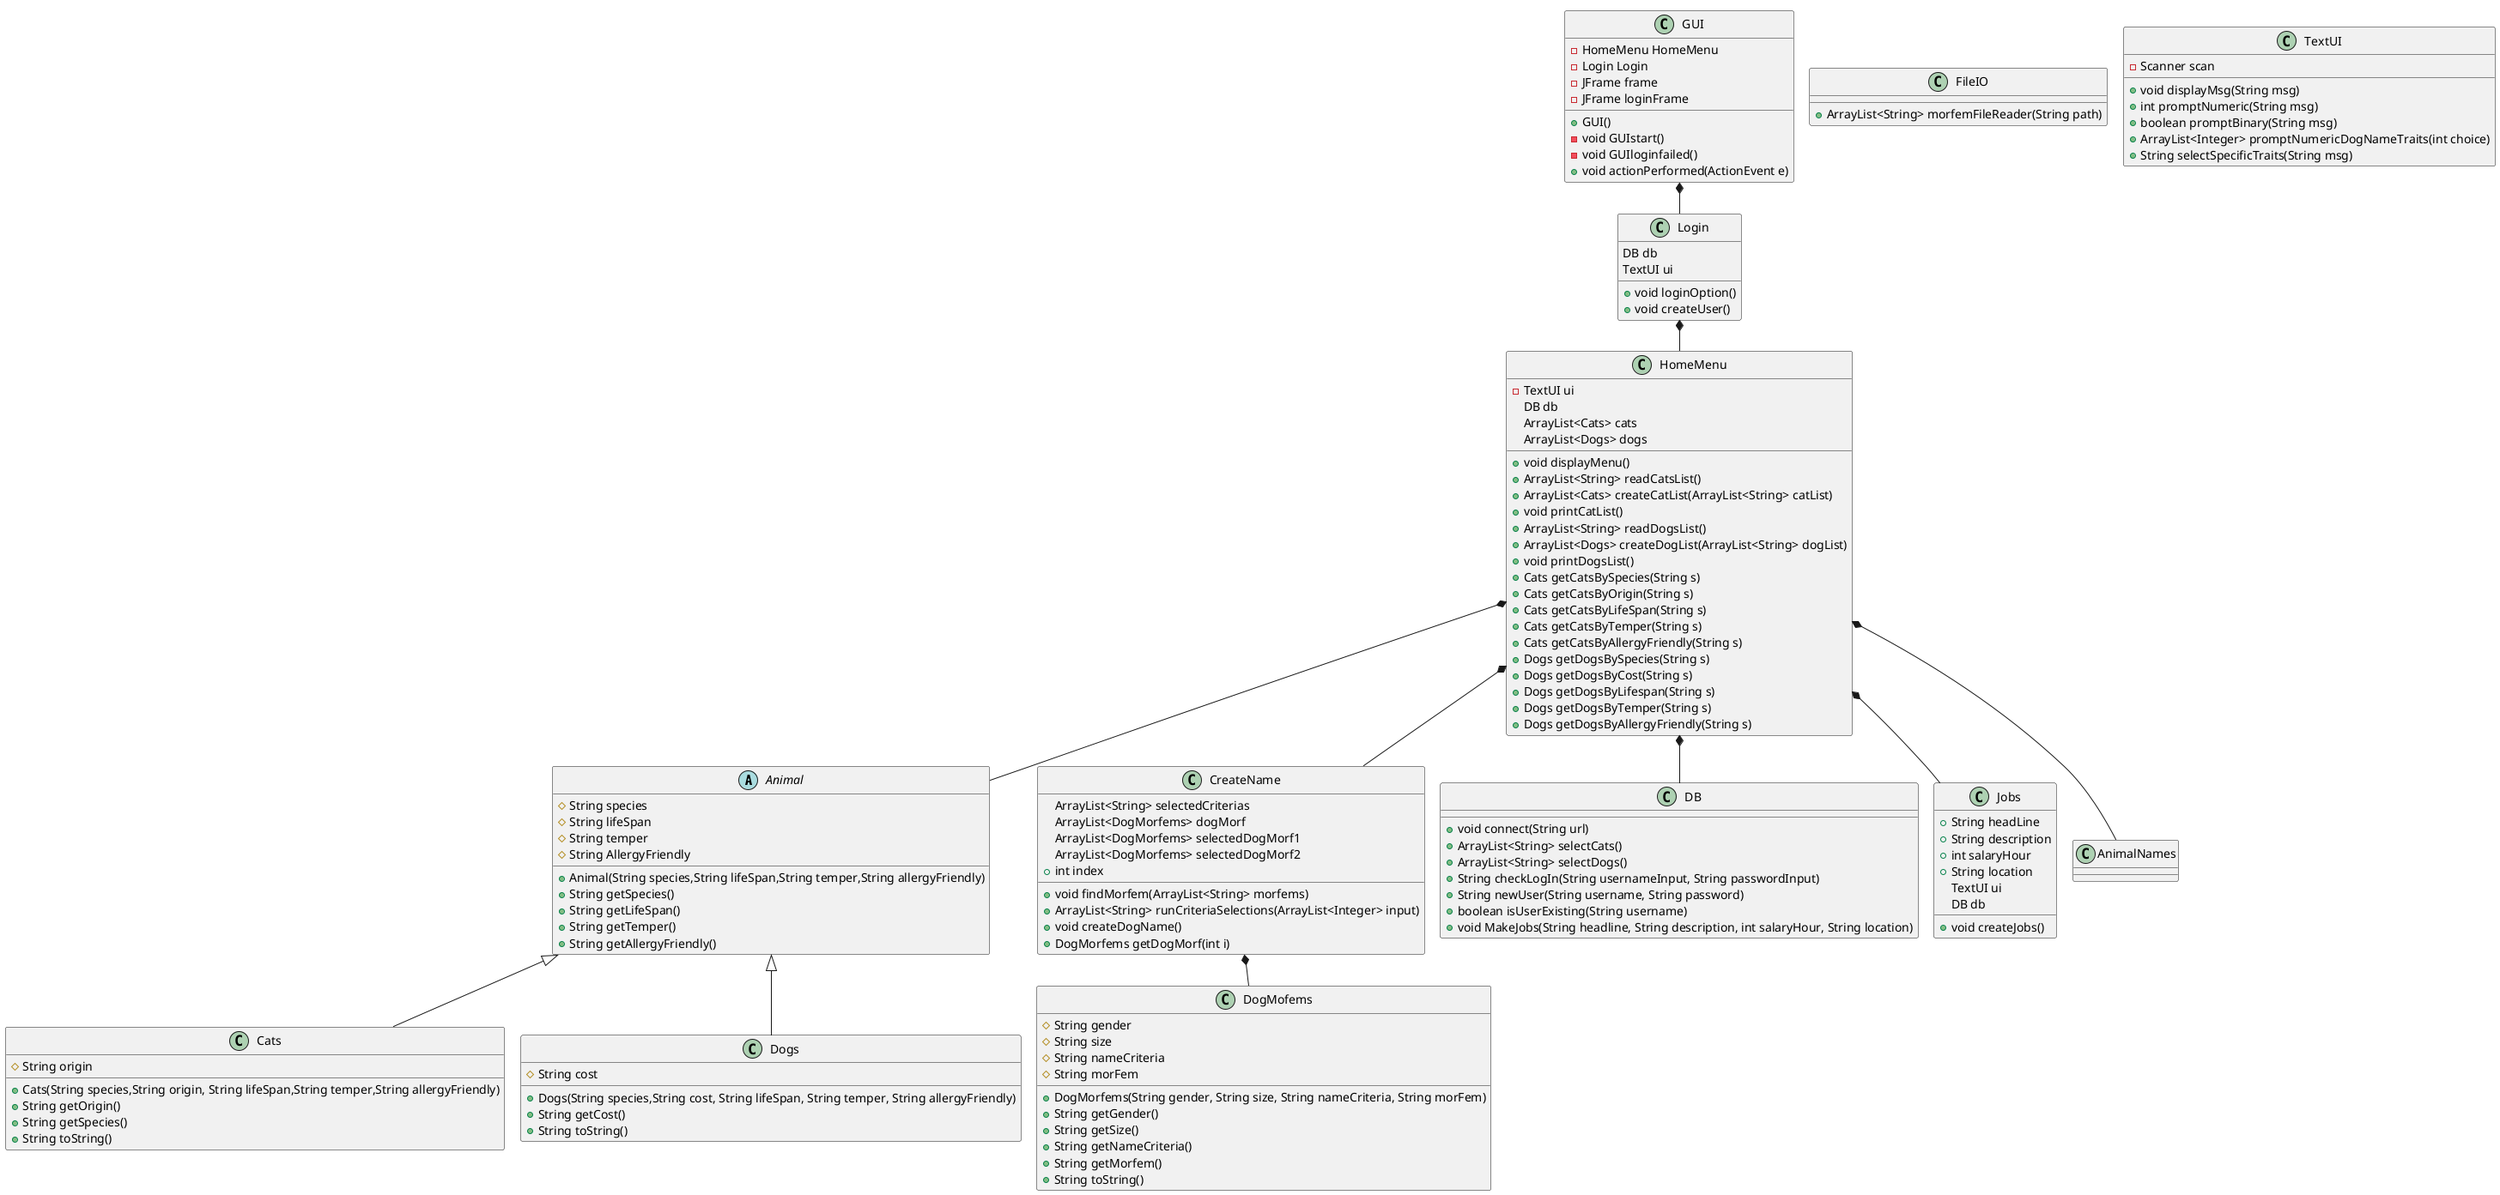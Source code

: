 @startuml
'https://plantuml.com/class-diagram
!pragma layout smetana

abstract class Animal{
#String species
#String lifeSpan
#String temper
#String AllergyFriendly
+Animal(String species,String lifeSpan,String temper,String allergyFriendly)
+String getSpecies()
+String getLifeSpan()
+String getTemper()
+String getAllergyFriendly()
}

class Cats{
#String origin
+Cats(String species,String origin, String lifeSpan,String temper,String allergyFriendly)
+String getOrigin()
+String getSpecies()
+String toString()
}

class CreateName{
ArrayList<String> selectedCriterias
ArrayList<DogMorfems> dogMorf
ArrayList<DogMorfems> selectedDogMorf1
ArrayList<DogMorfems> selectedDogMorf2
+int index
+void findMorfem(ArrayList<String> morfems)
+ArrayList<String> runCriteriaSelections(ArrayList<Integer> input)
+void createDogName()
+DogMorfems getDogMorf(int i)
}

class DB{
+void connect(String url)
+ArrayList<String> selectCats()
+ArrayList<String> selectDogs()
+String checkLogIn(String usernameInput, String passwordInput)
+String newUser(String username, String password)
+boolean isUserExisting(String username)
+void MakeJobs(String headline, String description, int salaryHour, String location)
}

class DogMofems{
#String gender
#String size
#String nameCriteria
#String morFem
+DogMorfems(String gender, String size, String nameCriteria, String morFem)
+String getGender()
+String getSize()
+String getNameCriteria()
+String getMorfem()
+String toString()
}

class Dogs{
#String cost
+Dogs(String species,String cost, String lifeSpan, String temper, String allergyFriendly)
+String getCost()
+String toString()
}

class FileIO{
+ArrayList<String> morfemFileReader(String path)
}

class GUI{
-HomeMenu HomeMenu
-Login Login
-JFrame frame
-JFrame loginFrame
+GUI()
-void GUIstart()
-void GUIloginfailed()
+void actionPerformed(ActionEvent e)
}

class HomeMenu{
-TextUI ui
DB db
ArrayList<Cats> cats
ArrayList<Dogs> dogs
+void displayMenu()
+ArrayList<String> readCatsList()
+ArrayList<Cats> createCatList(ArrayList<String> catList)
+void printCatList()
+ArrayList<String> readDogsList()
+ArrayList<Dogs> createDogList(ArrayList<String> dogList)
+void printDogsList()
+Cats getCatsBySpecies(String s)
+Cats getCatsByOrigin(String s)
+Cats getCatsByLifeSpan(String s)
+Cats getCatsByTemper(String s)
+Cats getCatsByAllergyFriendly(String s)
+Dogs getDogsBySpecies(String s)
+Dogs getDogsByCost(String s)
+Dogs getDogsByLifespan(String s)
+Dogs getDogsByTemper(String s)
+Dogs getDogsByAllergyFriendly(String s)
}

class Jobs{
+String headLine
+String description
+int salaryHour
+String location
TextUI ui
DB db
+void createJobs()
}

class Login{
DB db
TextUI ui
+void loginOption()
+void createUser()
}


class TextUI{
-Scanner scan
+void displayMsg(String msg)
+int promptNumeric(String msg)
+boolean promptBinary(String msg)
+ArrayList<Integer> promptNumericDogNameTraits(int choice)
+String selectSpecificTraits(String msg)
}
GUI *-- Login
Login *-- HomeMenu
HomeMenu *-- Animal
HomeMenu *-- Jobs
HomeMenu *-- AnimalNames
HomeMenu *-- DB
Animal <|-- Dogs
Animal <|-- Cats
HomeMenu *-- CreateName
CreateName *-- DogMofems

@enduml